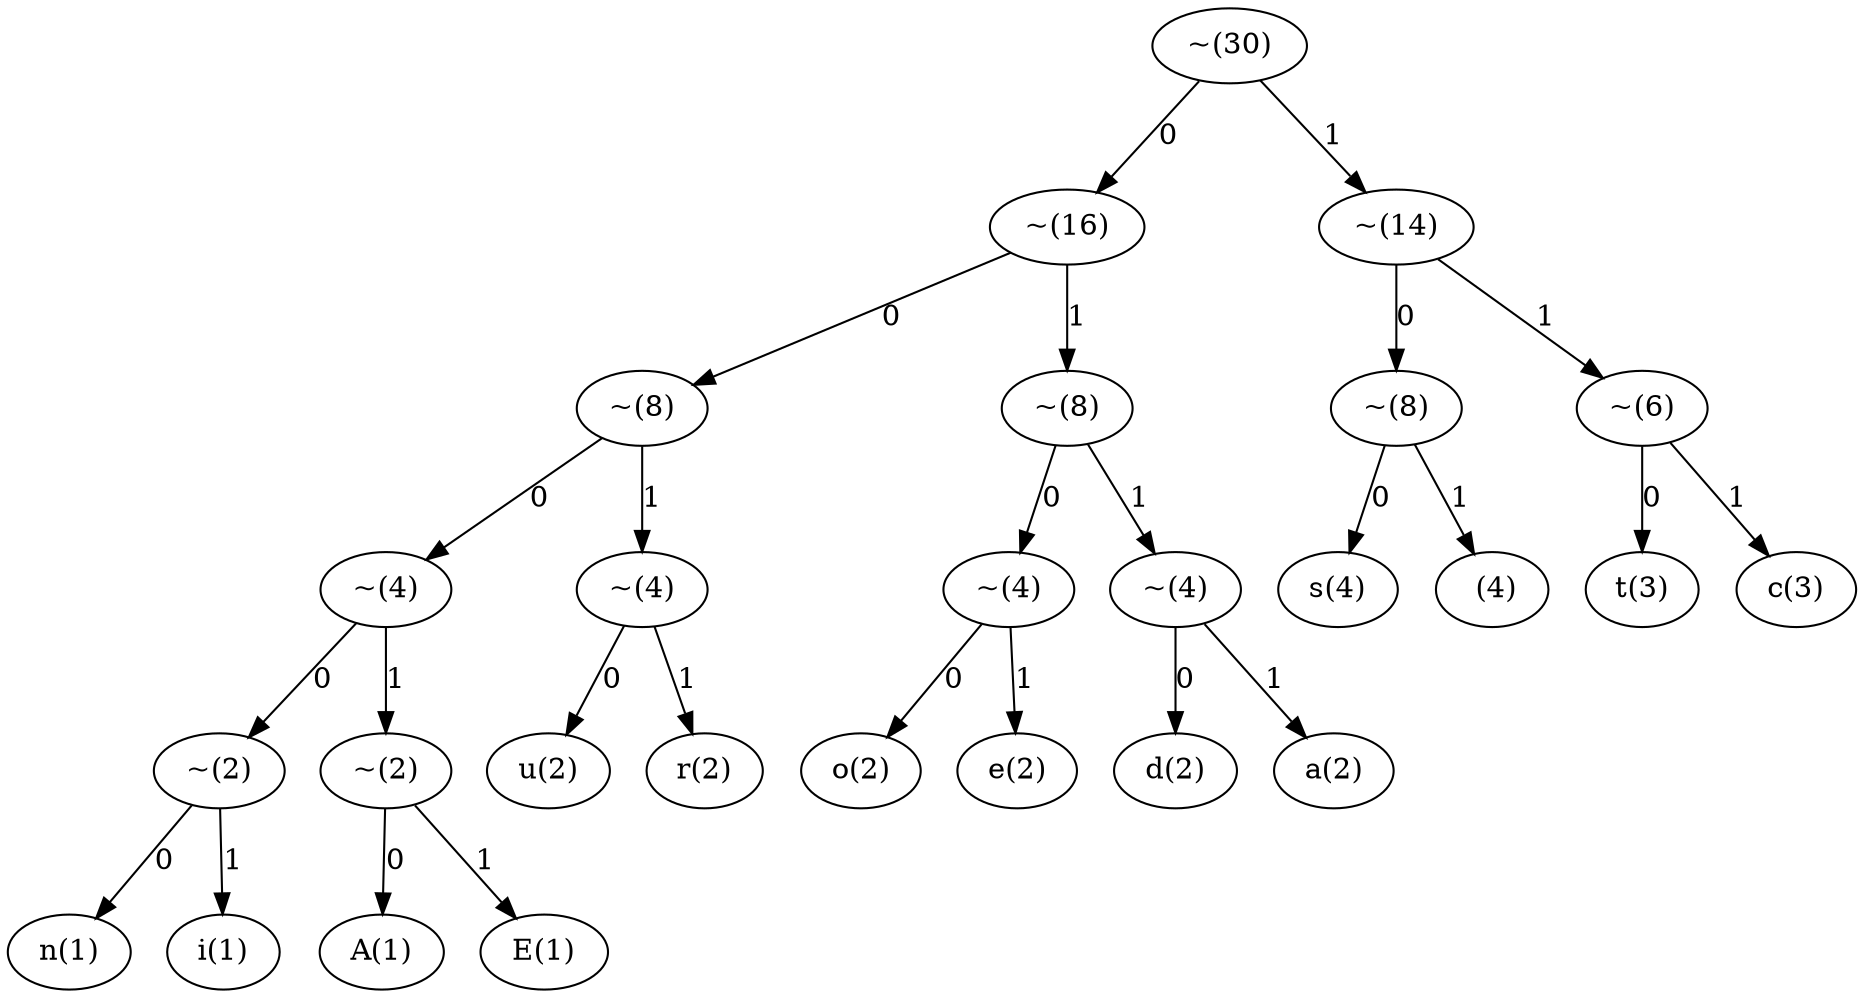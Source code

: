 digraph G {
Nodo0x12000536d10[label = "~(30)"]
Nodo0x12000536d10->Nodo0x12000536ce0[label = "0"];
Nodo0x12000536d10->Nodo0x12000536aa0[label = "1"];
Nodo0x12000536ce0[label = "~(16)"]
Nodo0x12000536ce0->Nodo0x12000537100[label = "0"];
Nodo0x12000536ce0->Nodo0x120005370d0[label = "1"];
Nodo0x12000537100[label = "~(8)"]
Nodo0x12000537100->Nodo0x12000536f80[label = "0"];
Nodo0x12000537100->Nodo0x120005371f0[label = "1"];
Nodo0x12000536f80[label = "~(4)"]
Nodo0x12000536f80->Nodo0x12000536fb0[label = "0"];
Nodo0x12000536f80->Nodo0x12000536e60[label = "1"];
Nodo0x12000536fb0[label = "~(2)"]
Nodo0x12000536fb0->Nodo0x12000536bf0[label = "0"];
Nodo0x12000536fb0->Nodo0x120005371c0[label = "1"];
Nodo0x12000536bf0[label = "n(1)"]
Nodo0x120005371c0[label = "i(1)"]
Nodo0x12000536e60[label = "~(2)"]
Nodo0x12000536e60->Nodo0x12000537070[label = "0"];
Nodo0x12000536e60->Nodo0x12000536bc0[label = "1"];
Nodo0x12000537070[label = "A(1)"]
Nodo0x12000536bc0[label = "E(1)"]
Nodo0x120005371f0[label = "~(4)"]
Nodo0x120005371f0->Nodo0x12000536e00[label = "0"];
Nodo0x120005371f0->Nodo0x12000537040[label = "1"];
Nodo0x12000536e00[label = "u(2)"]
Nodo0x12000537040[label = "r(2)"]
Nodo0x120005370d0[label = "~(8)"]
Nodo0x120005370d0->Nodo0x12000536fe0[label = "0"];
Nodo0x120005370d0->Nodo0x12000536e90[label = "1"];
Nodo0x12000536fe0[label = "~(4)"]
Nodo0x12000536fe0->Nodo0x12000536a70[label = "0"];
Nodo0x12000536fe0->Nodo0x12000536f50[label = "1"];
Nodo0x12000536a70[label = "o(2)"]
Nodo0x12000536f50[label = "e(2)"]
Nodo0x12000536e90[label = "~(4)"]
Nodo0x12000536e90->Nodo0x12000536dd0[label = "0"];
Nodo0x12000536e90->Nodo0x12000536f20[label = "1"];
Nodo0x12000536dd0[label = "d(2)"]
Nodo0x12000536f20[label = "a(2)"]
Nodo0x12000536aa0[label = "~(14)"]
Nodo0x12000536aa0->Nodo0x12000536b00[label = "0"];
Nodo0x12000536aa0->Nodo0x12000536c20[label = "1"];
Nodo0x12000536b00[label = "~(8)"]
Nodo0x12000536b00->Nodo0x12000537190[label = "0"];
Nodo0x12000536b00->Nodo0x12000536e30[label = "1"];
Nodo0x12000537190[label = "s(4)"]
Nodo0x12000536e30[label = " (4)"]
Nodo0x12000536c20[label = "~(6)"]
Nodo0x12000536c20->Nodo0x12000536da0[label = "0"];
Nodo0x12000536c20->Nodo0x12000537160[label = "1"];
Nodo0x12000536da0[label = "t(3)"]
Nodo0x12000537160[label = "c(3)"]
}
